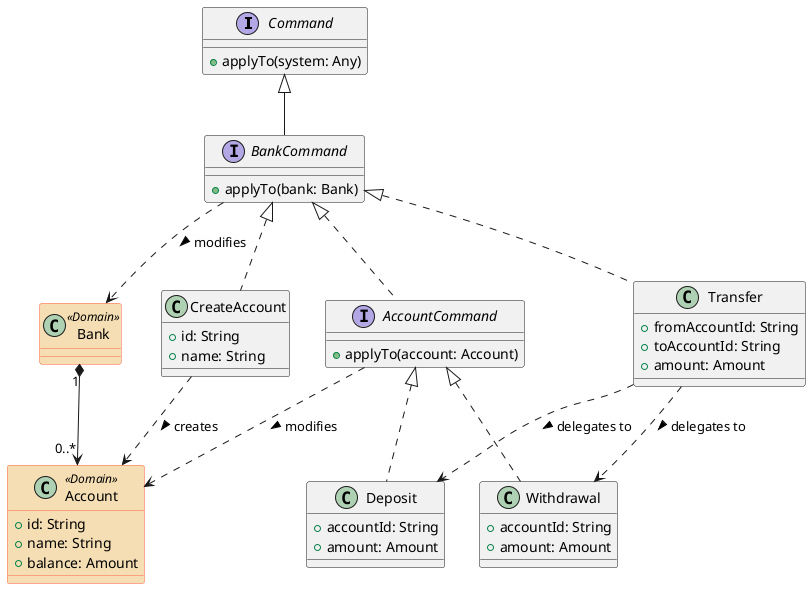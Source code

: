 @startuml
skinparam class {
    BackgroundColor<<Domain>> Wheat
    BorderColor<<Domain>> Tomato
}

interface Command {
    + applyTo(system: Any)
}

together {
    class Bank <<Domain>> {
    }
    class Account <<Domain>> {
        + id: String
        + name: String
        + balance: Amount
    }
    Bank "1" *--> "0..*" Account
}

    interface BankCommand {
        + applyTo(bank: Bank)
    }
    Command <|-- BankCommand
    BankCommand ..> Bank: modifies >

class CreateAccount {
    + id: String
    + name: String
}
BankCommand <|.. CreateAccount
CreateAccount ..> Account: creates >

together {
    interface AccountCommand {
        + applyTo(account: Account)
    }
    BankCommand <|.. AccountCommand
    AccountCommand ..> Account: modifies >
    class Deposit implements AccountCommand {
        + accountId: String
        + amount: Amount
    }

    class Withdrawal implements AccountCommand {
        + accountId: String
        + amount: Amount
    }
}

class Transfer implements BankCommand {
    + fromAccountId: String
    + toAccountId: String
    + amount: Amount
}
Transfer ..> Deposit: delegates to >
Transfer ..> Withdrawal: delegates to >

@enduml